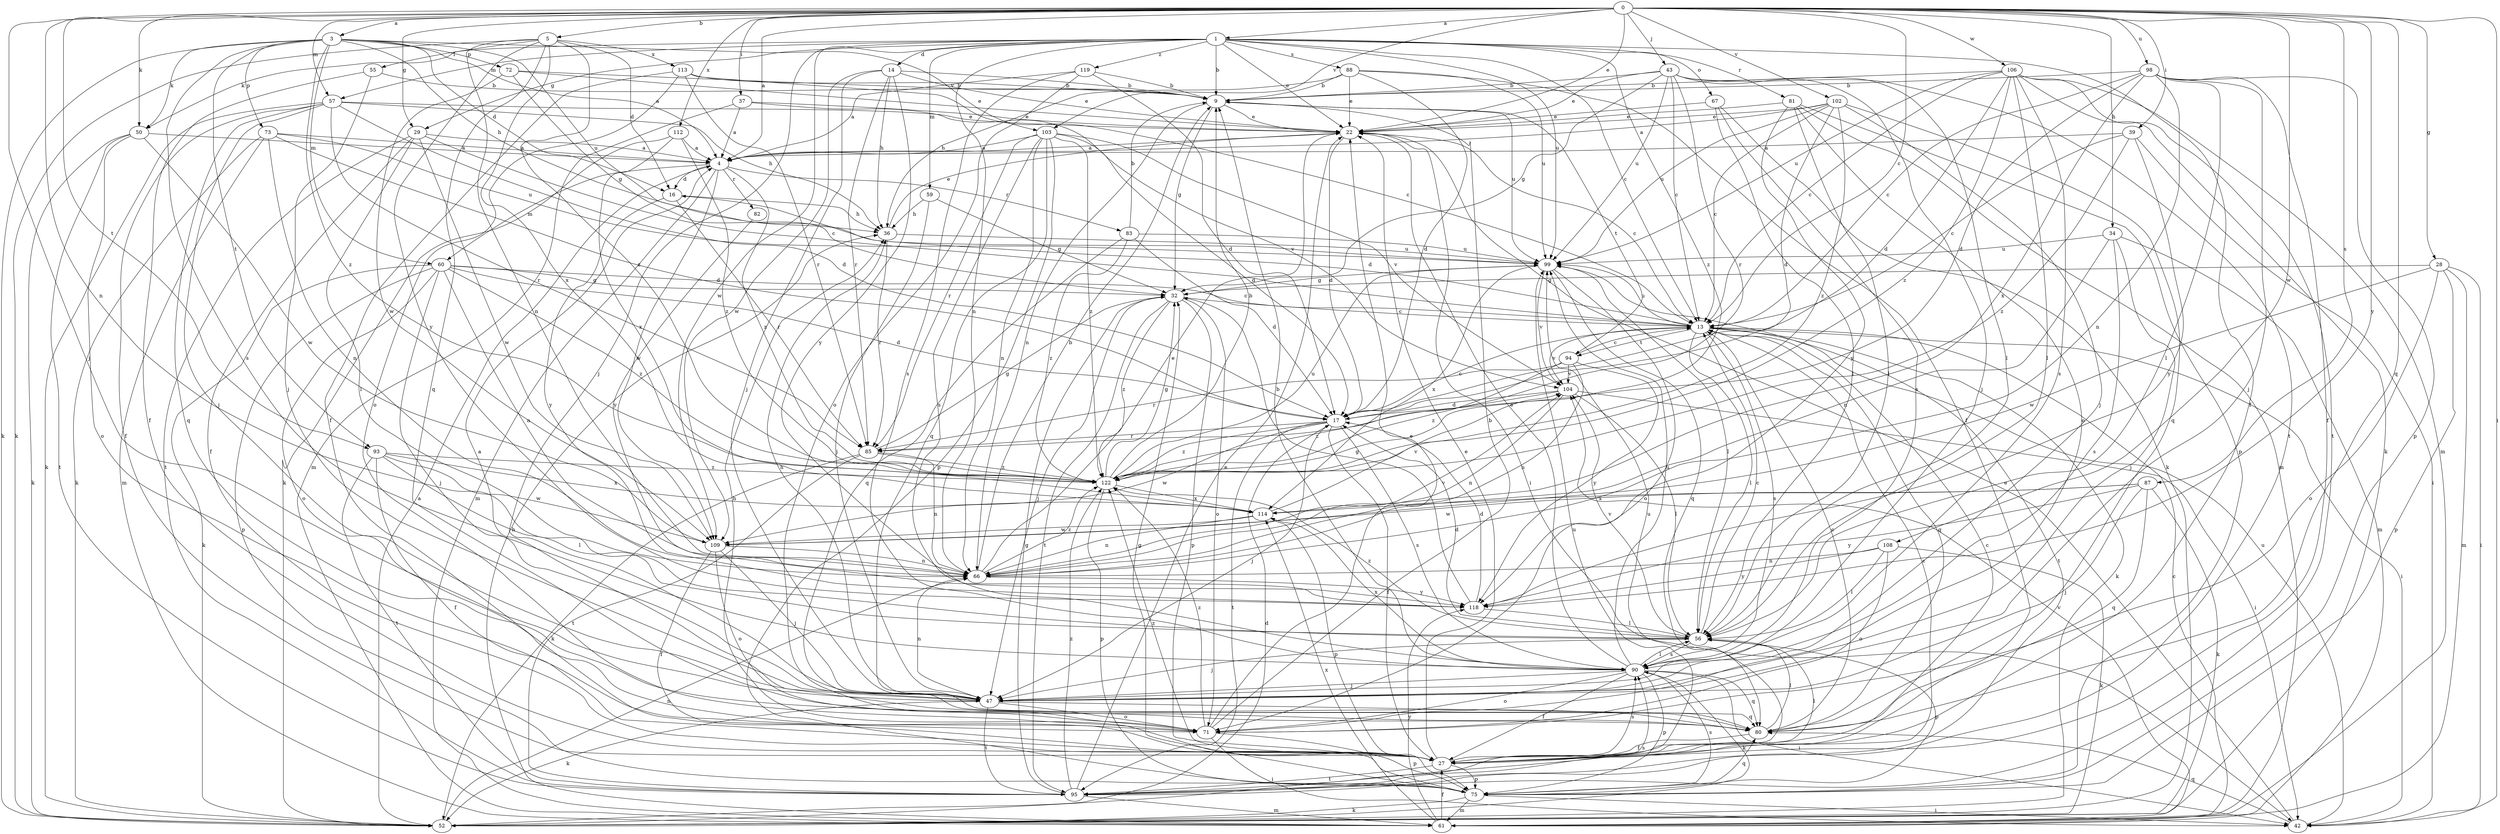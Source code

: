 strict digraph  {
0;
1;
3;
4;
5;
9;
13;
14;
16;
17;
22;
27;
28;
29;
32;
34;
36;
37;
39;
42;
43;
47;
50;
52;
55;
56;
57;
59;
60;
61;
66;
67;
71;
72;
73;
75;
80;
81;
82;
83;
85;
87;
88;
90;
93;
94;
95;
98;
99;
102;
103;
104;
106;
108;
109;
112;
113;
114;
118;
119;
122;
0 -> 1  [label=a];
0 -> 3  [label=a];
0 -> 4  [label=a];
0 -> 5  [label=b];
0 -> 13  [label=c];
0 -> 22  [label=e];
0 -> 28  [label=g];
0 -> 29  [label=g];
0 -> 34  [label=h];
0 -> 37  [label=i];
0 -> 39  [label=i];
0 -> 42  [label=i];
0 -> 43  [label=j];
0 -> 47  [label=j];
0 -> 50  [label=k];
0 -> 57  [label=m];
0 -> 66  [label=n];
0 -> 80  [label=q];
0 -> 87  [label=s];
0 -> 93  [label=t];
0 -> 98  [label=u];
0 -> 102  [label=v];
0 -> 103  [label=v];
0 -> 106  [label=w];
0 -> 108  [label=w];
0 -> 112  [label=x];
0 -> 118  [label=y];
1 -> 9  [label=b];
1 -> 13  [label=c];
1 -> 14  [label=d];
1 -> 22  [label=e];
1 -> 27  [label=f];
1 -> 29  [label=g];
1 -> 47  [label=j];
1 -> 50  [label=k];
1 -> 57  [label=m];
1 -> 59  [label=m];
1 -> 66  [label=n];
1 -> 67  [label=o];
1 -> 81  [label=r];
1 -> 88  [label=s];
1 -> 99  [label=u];
1 -> 109  [label=w];
1 -> 119  [label=z];
1 -> 122  [label=z];
3 -> 4  [label=a];
3 -> 16  [label=d];
3 -> 36  [label=h];
3 -> 50  [label=k];
3 -> 52  [label=k];
3 -> 60  [label=m];
3 -> 72  [label=p];
3 -> 73  [label=p];
3 -> 90  [label=s];
3 -> 93  [label=t];
3 -> 99  [label=u];
3 -> 103  [label=v];
3 -> 122  [label=z];
4 -> 16  [label=d];
4 -> 60  [label=m];
4 -> 61  [label=m];
4 -> 82  [label=r];
4 -> 83  [label=r];
4 -> 109  [label=w];
4 -> 122  [label=z];
5 -> 16  [label=d];
5 -> 52  [label=k];
5 -> 55  [label=l];
5 -> 66  [label=n];
5 -> 80  [label=q];
5 -> 113  [label=x];
5 -> 114  [label=x];
5 -> 118  [label=y];
5 -> 122  [label=z];
9 -> 22  [label=e];
9 -> 32  [label=g];
9 -> 66  [label=n];
9 -> 94  [label=t];
9 -> 99  [label=u];
13 -> 16  [label=d];
13 -> 42  [label=i];
13 -> 52  [label=k];
13 -> 56  [label=l];
13 -> 80  [label=q];
13 -> 90  [label=s];
13 -> 94  [label=t];
13 -> 95  [label=t];
13 -> 99  [label=u];
13 -> 104  [label=v];
14 -> 9  [label=b];
14 -> 22  [label=e];
14 -> 36  [label=h];
14 -> 47  [label=j];
14 -> 85  [label=r];
14 -> 109  [label=w];
14 -> 118  [label=y];
16 -> 36  [label=h];
16 -> 85  [label=r];
16 -> 118  [label=y];
17 -> 13  [label=c];
17 -> 27  [label=f];
17 -> 47  [label=j];
17 -> 85  [label=r];
17 -> 90  [label=s];
17 -> 95  [label=t];
17 -> 109  [label=w];
17 -> 122  [label=z];
22 -> 4  [label=a];
22 -> 13  [label=c];
22 -> 17  [label=d];
22 -> 42  [label=i];
27 -> 13  [label=c];
27 -> 22  [label=e];
27 -> 36  [label=h];
27 -> 56  [label=l];
27 -> 75  [label=p];
27 -> 90  [label=s];
27 -> 95  [label=t];
27 -> 99  [label=u];
27 -> 122  [label=z];
28 -> 32  [label=g];
28 -> 42  [label=i];
28 -> 61  [label=m];
28 -> 71  [label=o];
28 -> 75  [label=p];
28 -> 109  [label=w];
29 -> 4  [label=a];
29 -> 13  [label=c];
29 -> 27  [label=f];
29 -> 56  [label=l];
29 -> 95  [label=t];
29 -> 109  [label=w];
32 -> 13  [label=c];
32 -> 47  [label=j];
32 -> 71  [label=o];
32 -> 75  [label=p];
32 -> 95  [label=t];
32 -> 122  [label=z];
34 -> 47  [label=j];
34 -> 61  [label=m];
34 -> 66  [label=n];
34 -> 90  [label=s];
34 -> 99  [label=u];
36 -> 22  [label=e];
36 -> 85  [label=r];
36 -> 99  [label=u];
37 -> 4  [label=a];
37 -> 22  [label=e];
37 -> 61  [label=m];
37 -> 104  [label=v];
39 -> 4  [label=a];
39 -> 13  [label=c];
39 -> 42  [label=i];
39 -> 118  [label=y];
39 -> 122  [label=z];
42 -> 22  [label=e];
42 -> 80  [label=q];
42 -> 99  [label=u];
43 -> 9  [label=b];
43 -> 13  [label=c];
43 -> 22  [label=e];
43 -> 32  [label=g];
43 -> 47  [label=j];
43 -> 56  [label=l];
43 -> 85  [label=r];
43 -> 95  [label=t];
43 -> 99  [label=u];
47 -> 36  [label=h];
47 -> 52  [label=k];
47 -> 66  [label=n];
47 -> 71  [label=o];
47 -> 80  [label=q];
47 -> 95  [label=t];
50 -> 4  [label=a];
50 -> 52  [label=k];
50 -> 71  [label=o];
50 -> 95  [label=t];
50 -> 109  [label=w];
52 -> 4  [label=a];
52 -> 17  [label=d];
52 -> 66  [label=n];
52 -> 90  [label=s];
55 -> 9  [label=b];
55 -> 27  [label=f];
55 -> 47  [label=j];
56 -> 13  [label=c];
56 -> 17  [label=d];
56 -> 47  [label=j];
56 -> 75  [label=p];
56 -> 90  [label=s];
56 -> 104  [label=v];
56 -> 122  [label=z];
57 -> 17  [label=d];
57 -> 22  [label=e];
57 -> 27  [label=f];
57 -> 36  [label=h];
57 -> 47  [label=j];
57 -> 52  [label=k];
57 -> 80  [label=q];
57 -> 85  [label=r];
59 -> 32  [label=g];
59 -> 36  [label=h];
59 -> 47  [label=j];
60 -> 13  [label=c];
60 -> 17  [label=d];
60 -> 32  [label=g];
60 -> 47  [label=j];
60 -> 52  [label=k];
60 -> 66  [label=n];
60 -> 71  [label=o];
60 -> 75  [label=p];
60 -> 122  [label=z];
61 -> 13  [label=c];
61 -> 27  [label=f];
61 -> 36  [label=h];
61 -> 104  [label=v];
61 -> 114  [label=x];
61 -> 118  [label=y];
66 -> 9  [label=b];
66 -> 22  [label=e];
66 -> 104  [label=v];
66 -> 118  [label=y];
66 -> 122  [label=z];
67 -> 22  [label=e];
67 -> 52  [label=k];
67 -> 56  [label=l];
67 -> 90  [label=s];
71 -> 9  [label=b];
71 -> 22  [label=e];
71 -> 42  [label=i];
71 -> 75  [label=p];
71 -> 122  [label=z];
72 -> 9  [label=b];
72 -> 22  [label=e];
72 -> 32  [label=g];
72 -> 109  [label=w];
73 -> 4  [label=a];
73 -> 17  [label=d];
73 -> 52  [label=k];
73 -> 61  [label=m];
73 -> 66  [label=n];
73 -> 99  [label=u];
75 -> 32  [label=g];
75 -> 42  [label=i];
75 -> 52  [label=k];
75 -> 61  [label=m];
75 -> 80  [label=q];
75 -> 90  [label=s];
80 -> 4  [label=a];
80 -> 13  [label=c];
80 -> 27  [label=f];
80 -> 56  [label=l];
81 -> 22  [label=e];
81 -> 56  [label=l];
81 -> 61  [label=m];
81 -> 71  [label=o];
81 -> 75  [label=p];
81 -> 118  [label=y];
82 -> 118  [label=y];
83 -> 9  [label=b];
83 -> 17  [label=d];
83 -> 80  [label=q];
83 -> 99  [label=u];
83 -> 122  [label=z];
85 -> 32  [label=g];
85 -> 52  [label=k];
85 -> 66  [label=n];
85 -> 95  [label=t];
85 -> 122  [label=z];
87 -> 47  [label=j];
87 -> 52  [label=k];
87 -> 80  [label=q];
87 -> 109  [label=w];
87 -> 114  [label=x];
87 -> 118  [label=y];
88 -> 9  [label=b];
88 -> 17  [label=d];
88 -> 22  [label=e];
88 -> 27  [label=f];
88 -> 36  [label=h];
88 -> 99  [label=u];
90 -> 9  [label=b];
90 -> 22  [label=e];
90 -> 27  [label=f];
90 -> 42  [label=i];
90 -> 47  [label=j];
90 -> 52  [label=k];
90 -> 56  [label=l];
90 -> 71  [label=o];
90 -> 75  [label=p];
90 -> 80  [label=q];
90 -> 99  [label=u];
90 -> 114  [label=x];
93 -> 27  [label=f];
93 -> 56  [label=l];
93 -> 95  [label=t];
93 -> 109  [label=w];
93 -> 114  [label=x];
93 -> 122  [label=z];
94 -> 13  [label=c];
94 -> 66  [label=n];
94 -> 85  [label=r];
94 -> 104  [label=v];
94 -> 118  [label=y];
94 -> 122  [label=z];
95 -> 13  [label=c];
95 -> 22  [label=e];
95 -> 32  [label=g];
95 -> 61  [label=m];
95 -> 99  [label=u];
95 -> 122  [label=z];
98 -> 9  [label=b];
98 -> 13  [label=c];
98 -> 17  [label=d];
98 -> 27  [label=f];
98 -> 47  [label=j];
98 -> 56  [label=l];
98 -> 66  [label=n];
98 -> 75  [label=p];
98 -> 114  [label=x];
99 -> 32  [label=g];
99 -> 56  [label=l];
99 -> 71  [label=o];
99 -> 80  [label=q];
99 -> 104  [label=v];
99 -> 114  [label=x];
102 -> 4  [label=a];
102 -> 13  [label=c];
102 -> 17  [label=d];
102 -> 22  [label=e];
102 -> 47  [label=j];
102 -> 80  [label=q];
102 -> 99  [label=u];
102 -> 122  [label=z];
103 -> 4  [label=a];
103 -> 17  [label=d];
103 -> 66  [label=n];
103 -> 75  [label=p];
103 -> 80  [label=q];
103 -> 85  [label=r];
103 -> 90  [label=s];
103 -> 104  [label=v];
103 -> 122  [label=z];
104 -> 17  [label=d];
104 -> 42  [label=i];
104 -> 56  [label=l];
104 -> 66  [label=n];
104 -> 122  [label=z];
106 -> 9  [label=b];
106 -> 13  [label=c];
106 -> 17  [label=d];
106 -> 52  [label=k];
106 -> 56  [label=l];
106 -> 61  [label=m];
106 -> 90  [label=s];
106 -> 95  [label=t];
106 -> 99  [label=u];
106 -> 122  [label=z];
108 -> 52  [label=k];
108 -> 56  [label=l];
108 -> 66  [label=n];
108 -> 71  [label=o];
108 -> 118  [label=y];
109 -> 27  [label=f];
109 -> 47  [label=j];
109 -> 66  [label=n];
109 -> 71  [label=o];
112 -> 4  [label=a];
112 -> 52  [label=k];
112 -> 114  [label=x];
112 -> 122  [label=z];
113 -> 9  [label=b];
113 -> 13  [label=c];
113 -> 27  [label=f];
113 -> 71  [label=o];
113 -> 85  [label=r];
114 -> 66  [label=n];
114 -> 75  [label=p];
114 -> 104  [label=v];
114 -> 109  [label=w];
118 -> 17  [label=d];
118 -> 32  [label=g];
118 -> 56  [label=l];
119 -> 4  [label=a];
119 -> 9  [label=b];
119 -> 17  [label=d];
119 -> 71  [label=o];
119 -> 90  [label=s];
122 -> 9  [label=b];
122 -> 32  [label=g];
122 -> 75  [label=p];
122 -> 99  [label=u];
122 -> 114  [label=x];
}
